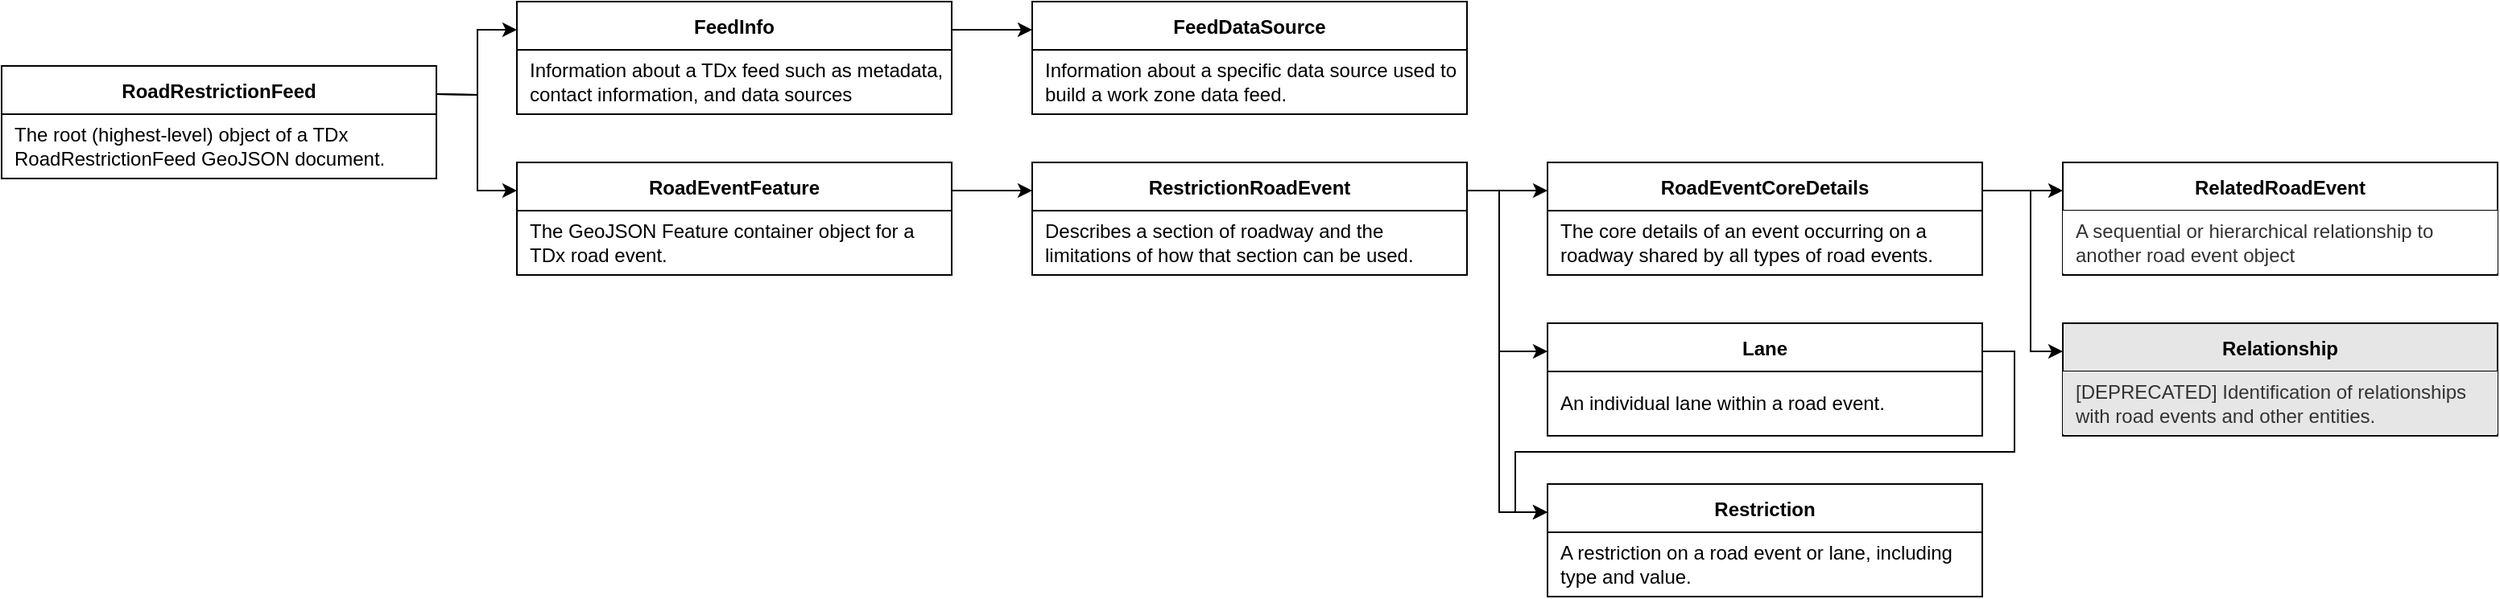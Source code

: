 <mxfile version="20.8.16" type="google"><diagram id="R2lEEEUBdFMjLlhIrx00" name="wzdx_object_diagram"><mxGraphModel grid="1" page="1" gridSize="10" guides="0" tooltips="1" connect="1" arrows="1" fold="1" pageScale="1" pageWidth="1100" pageHeight="850" math="0" shadow="0" extFonts="Permanent Marker^https://fonts.googleapis.com/css?family=Permanent+Marker"><root><mxCell id="0"/><mxCell id="1" parent="0"/><mxCell id="k0RqxaRmuKo-K8MDaf9T-9" style="edgeStyle=orthogonalEdgeStyle;rounded=0;orthogonalLoop=1;jettySize=auto;html=1;exitX=1;exitY=0.25;exitDx=0;exitDy=0;entryX=0;entryY=0.25;entryDx=0;entryDy=0;" edge="1" parent="1" target="C-vyLk0tnHw3VtMMgP7b-23"><mxGeometry relative="1" as="geometry"><mxPoint x="340" y="147.5" as="sourcePoint"/></mxGeometry></mxCell><mxCell id="k0RqxaRmuKo-K8MDaf9T-10" style="edgeStyle=orthogonalEdgeStyle;rounded=0;orthogonalLoop=1;jettySize=auto;html=1;exitX=1;exitY=0.5;exitDx=0;exitDy=0;entryX=-0.003;entryY=0.158;entryDx=0;entryDy=0;entryPerimeter=0;" edge="1" parent="1" target="BHbQhKfwGy02K6a1aAIS-3"><mxGeometry relative="1" as="geometry"/></mxCell><mxCell id="C-vyLk0tnHw3VtMMgP7b-23" value="FeedInfo" style="shape=table;startSize=30;container=1;collapsible=1;childLayout=tableLayout;fixedRows=1;rowLines=0;fontStyle=1;align=center;resizeLast=1;" vertex="1" parent="1"><mxGeometry x="390" y="90" width="270" height="70" as="geometry"/></mxCell><mxCell id="C-vyLk0tnHw3VtMMgP7b-27" value="" style="shape=partialRectangle;collapsible=0;dropTarget=0;pointerEvents=0;fillColor=none;points=[[0,0.5],[1,0.5]];portConstraint=eastwest;top=0;left=0;right=0;bottom=0;" vertex="1" parent="C-vyLk0tnHw3VtMMgP7b-23"><mxGeometry y="30" width="270" height="40" as="geometry"/></mxCell><mxCell id="C-vyLk0tnHw3VtMMgP7b-29" value="Information about a TDx feed such as metadata, contact information, and data sources" style="shape=partialRectangle;overflow=hidden;connectable=0;fillColor=none;top=0;left=0;bottom=0;right=0;align=left;spacingLeft=6;fontStyle=0;whiteSpace=wrap;" vertex="1" parent="C-vyLk0tnHw3VtMMgP7b-27"><mxGeometry width="270" height="40" as="geometry"><mxRectangle width="270" height="40" as="alternateBounds"/></mxGeometry></mxCell><mxCell id="BHbQhKfwGy02K6a1aAIS-3" value="RoadEventFeature" style="shape=table;startSize=30;container=1;collapsible=1;childLayout=tableLayout;fixedRows=1;rowLines=0;fontStyle=1;align=center;resizeLast=1;" vertex="1" parent="1"><mxGeometry x="390" y="190" width="270" height="70" as="geometry"/></mxCell><mxCell id="BHbQhKfwGy02K6a1aAIS-4" value="" style="shape=partialRectangle;collapsible=0;dropTarget=0;pointerEvents=0;fillColor=none;points=[[0,0.5],[1,0.5]];portConstraint=eastwest;top=0;left=0;right=0;bottom=0;" vertex="1" parent="BHbQhKfwGy02K6a1aAIS-3"><mxGeometry y="30" width="270" height="39" as="geometry"/></mxCell><mxCell id="BHbQhKfwGy02K6a1aAIS-6" value="The GeoJSON Feature container object for a TDx road event." style="shape=partialRectangle;overflow=hidden;connectable=0;top=0;left=0;bottom=0;right=0;align=left;spacingLeft=6;fontStyle=0;strokeColor=#d6b656;fillColor=none;whiteSpace=wrap;" vertex="1" parent="BHbQhKfwGy02K6a1aAIS-4"><mxGeometry width="270" height="39" as="geometry"><mxRectangle width="270" height="39" as="alternateBounds"/></mxGeometry></mxCell><mxCell id="qHT-F6r8HrtqaLLa95We-6" value="FeedDataSource" style="shape=table;startSize=30;container=1;collapsible=1;childLayout=tableLayout;fixedRows=1;rowLines=0;fontStyle=1;align=center;resizeLast=1;" vertex="1" parent="1"><mxGeometry x="710" y="90" width="270" height="70" as="geometry"/></mxCell><mxCell id="qHT-F6r8HrtqaLLa95We-7" value="" style="shape=partialRectangle;collapsible=0;dropTarget=0;pointerEvents=0;fillColor=none;points=[[0,0.5],[1,0.5]];portConstraint=eastwest;top=0;left=0;right=0;bottom=0;" vertex="1" parent="qHT-F6r8HrtqaLLa95We-6"><mxGeometry y="30" width="270" height="39" as="geometry"/></mxCell><mxCell id="qHT-F6r8HrtqaLLa95We-9" value="Information about a specific data source used to build a work zone data feed." style="shape=partialRectangle;overflow=hidden;connectable=0;top=0;left=0;bottom=0;right=0;align=left;spacingLeft=6;fontStyle=0;strokeColor=#d6b656;fillColor=none;whiteSpace=wrap;" vertex="1" parent="qHT-F6r8HrtqaLLa95We-7"><mxGeometry width="270" height="39" as="geometry"><mxRectangle width="270" height="39" as="alternateBounds"/></mxGeometry></mxCell><mxCell id="qHT-F6r8HrtqaLLa95We-10" value="RestrictionRoadEvent" style="shape=table;startSize=30;container=1;collapsible=1;childLayout=tableLayout;fixedRows=1;rowLines=0;fontStyle=1;align=center;resizeLast=1;" vertex="1" parent="1"><mxGeometry x="710" y="190" width="270" height="70" as="geometry"/></mxCell><mxCell id="qHT-F6r8HrtqaLLa95We-11" value="" style="shape=partialRectangle;collapsible=0;dropTarget=0;pointerEvents=0;fillColor=none;points=[[0,0.5],[1,0.5]];portConstraint=eastwest;top=0;left=0;right=0;bottom=0;" vertex="1" parent="qHT-F6r8HrtqaLLa95We-10"><mxGeometry y="30" width="270" height="39" as="geometry"/></mxCell><mxCell id="qHT-F6r8HrtqaLLa95We-13" value="Describes a section of roadway and the limitations of how that section can be used." style="shape=partialRectangle;overflow=hidden;connectable=0;top=0;left=0;bottom=0;right=0;align=left;spacingLeft=6;fontStyle=0;strokeColor=#d6b656;fillColor=none;whiteSpace=wrap;" vertex="1" parent="qHT-F6r8HrtqaLLa95We-11"><mxGeometry width="270" height="39" as="geometry"><mxRectangle width="270" height="39" as="alternateBounds"/></mxGeometry></mxCell><mxCell id="qHT-F6r8HrtqaLLa95We-18" value="RoadEventCoreDetails" style="shape=table;startSize=30;container=1;collapsible=1;childLayout=tableLayout;fixedRows=1;rowLines=0;fontStyle=1;align=center;resizeLast=1;" vertex="1" parent="1"><mxGeometry x="1030" y="190" width="270" height="70" as="geometry"/></mxCell><mxCell id="qHT-F6r8HrtqaLLa95We-19" value="" style="shape=partialRectangle;collapsible=0;dropTarget=0;pointerEvents=0;fillColor=none;points=[[0,0.5],[1,0.5]];portConstraint=eastwest;top=0;left=0;right=0;bottom=0;" vertex="1" parent="qHT-F6r8HrtqaLLa95We-18"><mxGeometry y="30" width="270" height="39" as="geometry"/></mxCell><mxCell id="qHT-F6r8HrtqaLLa95We-21" value="The core details of an event occurring on a roadway shared by all types of road events." style="shape=partialRectangle;overflow=hidden;connectable=0;top=0;left=0;bottom=0;right=0;align=left;spacingLeft=6;fontStyle=0;strokeColor=#d6b656;fillColor=none;whiteSpace=wrap;" vertex="1" parent="qHT-F6r8HrtqaLLa95We-19"><mxGeometry width="270" height="39" as="geometry"><mxRectangle width="270" height="39" as="alternateBounds"/></mxGeometry></mxCell><mxCell id="qHT-F6r8HrtqaLLa95We-22" value="Lane" style="shape=table;startSize=30;container=1;collapsible=1;childLayout=tableLayout;fixedRows=1;rowLines=0;fontStyle=1;align=center;resizeLast=1;" vertex="1" parent="1"><mxGeometry x="1030" y="290" width="270" height="70" as="geometry"/></mxCell><mxCell id="qHT-F6r8HrtqaLLa95We-23" value="" style="shape=partialRectangle;collapsible=0;dropTarget=0;pointerEvents=0;fillColor=none;points=[[0,0.5],[1,0.5]];portConstraint=eastwest;top=0;left=0;right=0;bottom=0;" vertex="1" parent="qHT-F6r8HrtqaLLa95We-22"><mxGeometry y="30" width="270" height="39" as="geometry"/></mxCell><mxCell id="qHT-F6r8HrtqaLLa95We-25" value="An individual lane within a road event." style="shape=partialRectangle;overflow=hidden;connectable=0;top=0;left=0;bottom=0;right=0;align=left;spacingLeft=6;fontStyle=0;strokeColor=#d6b656;fillColor=none;whiteSpace=wrap;" vertex="1" parent="qHT-F6r8HrtqaLLa95We-23"><mxGeometry width="270" height="39" as="geometry"><mxRectangle width="270" height="39" as="alternateBounds"/></mxGeometry></mxCell><mxCell id="qHT-F6r8HrtqaLLa95We-26" value="Restriction" style="shape=table;startSize=30;container=1;collapsible=1;childLayout=tableLayout;fixedRows=1;rowLines=0;fontStyle=1;align=center;resizeLast=1;" vertex="1" parent="1"><mxGeometry x="1030" y="390" width="270" height="70" as="geometry"/></mxCell><mxCell id="qHT-F6r8HrtqaLLa95We-27" value="" style="shape=partialRectangle;collapsible=0;dropTarget=0;pointerEvents=0;fillColor=none;points=[[0,0.5],[1,0.5]];portConstraint=eastwest;top=0;left=0;right=0;bottom=0;" vertex="1" parent="qHT-F6r8HrtqaLLa95We-26"><mxGeometry y="30" width="270" height="39" as="geometry"/></mxCell><mxCell id="qHT-F6r8HrtqaLLa95We-29" value="A restriction on a road event or lane, including type and value." style="shape=partialRectangle;overflow=hidden;connectable=0;top=0;left=0;bottom=0;right=0;align=left;spacingLeft=6;fontStyle=0;strokeColor=#d6b656;fillColor=none;whiteSpace=wrap;" vertex="1" parent="qHT-F6r8HrtqaLLa95We-27"><mxGeometry width="270" height="39" as="geometry"><mxRectangle width="270" height="39" as="alternateBounds"/></mxGeometry></mxCell><mxCell id="Q4F0YYo54zgFtf_VKap_-1" value="RelatedRoadEvent" style="shape=table;startSize=30;container=1;collapsible=1;childLayout=tableLayout;fixedRows=1;rowLines=0;fontStyle=1;align=center;resizeLast=1;fillColor=#FFFFFF;" vertex="1" parent="1"><mxGeometry x="1350" y="190" width="270" height="70" as="geometry"/></mxCell><mxCell id="Q4F0YYo54zgFtf_VKap_-2" value="" style="shape=partialRectangle;collapsible=0;dropTarget=0;pointerEvents=0;fillColor=none;points=[[0,0.5],[1,0.5]];portConstraint=eastwest;top=0;left=0;right=0;bottom=0;" vertex="1" parent="Q4F0YYo54zgFtf_VKap_-1"><mxGeometry y="30" width="270" height="39" as="geometry"/></mxCell><mxCell id="Q4F0YYo54zgFtf_VKap_-4" value="A sequential or hierarchical relationship to another road event object" style="shape=partialRectangle;overflow=hidden;connectable=0;top=0;left=0;bottom=0;right=0;align=left;spacingLeft=6;fontStyle=0;strokeColor=#666666;fillColor=#FFFFFF;whiteSpace=wrap;fontColor=#333333;" vertex="1" parent="Q4F0YYo54zgFtf_VKap_-2"><mxGeometry width="270" height="39" as="geometry"><mxRectangle width="270" height="39" as="alternateBounds"/></mxGeometry></mxCell><mxCell id="Q4F0YYo54zgFtf_VKap_-6" style="edgeStyle=orthogonalEdgeStyle;rounded=0;orthogonalLoop=1;jettySize=auto;html=1;exitX=1;exitY=0.25;exitDx=0;exitDy=0;entryX=0;entryY=0.25;entryDx=0;entryDy=0;endWidth=6.234;" edge="1" parent="1" source="C-vyLk0tnHw3VtMMgP7b-23" target="qHT-F6r8HrtqaLLa95We-6"><mxGeometry relative="1" as="geometry"><mxPoint x="700" y="60" as="sourcePoint"/><mxPoint x="770" y="60" as="targetPoint"/></mxGeometry></mxCell><mxCell id="Q4F0YYo54zgFtf_VKap_-9" style="edgeStyle=orthogonalEdgeStyle;rounded=0;orthogonalLoop=1;jettySize=auto;html=1;entryX=0;entryY=0.25;entryDx=0;entryDy=0;endWidth=6.234;exitX=1;exitY=0.25;exitDx=0;exitDy=0;" edge="1" parent="1" target="BHbQhKfwGy02K6a1aAIS-3"><mxGeometry relative="1" as="geometry"><mxPoint x="340" y="147.5" as="sourcePoint"/><mxPoint x="742" y="117.5" as="targetPoint"/></mxGeometry></mxCell><mxCell id="Q4F0YYo54zgFtf_VKap_-10" style="edgeStyle=orthogonalEdgeStyle;rounded=0;orthogonalLoop=1;jettySize=auto;html=1;exitX=1;exitY=0.25;exitDx=0;exitDy=0;entryX=0;entryY=0.25;entryDx=0;entryDy=0;endWidth=6.234;" edge="1" parent="1" source="BHbQhKfwGy02K6a1aAIS-3" target="qHT-F6r8HrtqaLLa95We-10"><mxGeometry relative="1" as="geometry"><mxPoint x="690" y="210" as="sourcePoint"/><mxPoint x="732" y="210" as="targetPoint"/></mxGeometry></mxCell><mxCell id="Q4F0YYo54zgFtf_VKap_-12" style="edgeStyle=orthogonalEdgeStyle;rounded=0;orthogonalLoop=1;jettySize=auto;html=1;exitX=1;exitY=0.25;exitDx=0;exitDy=0;entryX=0;entryY=0.25;entryDx=0;entryDy=0;" edge="1" parent="1" source="qHT-F6r8HrtqaLLa95We-10" target="qHT-F6r8HrtqaLLa95We-18"><mxGeometry relative="1" as="geometry"><mxPoint x="1000" y="240" as="sourcePoint"/><mxPoint x="1060" y="230" as="targetPoint"/></mxGeometry></mxCell><mxCell id="Q4F0YYo54zgFtf_VKap_-19" style="edgeStyle=orthogonalEdgeStyle;rounded=0;orthogonalLoop=1;jettySize=auto;html=1;exitX=1;exitY=0.25;exitDx=0;exitDy=0;entryX=0;entryY=0.25;entryDx=0;entryDy=0;endWidth=6.234;" edge="1" parent="1" source="qHT-F6r8HrtqaLLa95We-18"><mxGeometry relative="1" as="geometry"><mxPoint x="700" y="117.5" as="sourcePoint"/><mxPoint x="1350" y="207.5" as="targetPoint"/></mxGeometry></mxCell><mxCell id="Q4F0YYo54zgFtf_VKap_-23" value="RoadRestrictionFeed" style="shape=table;startSize=30;container=1;collapsible=1;childLayout=tableLayout;fixedRows=1;rowLines=0;fontStyle=1;align=center;resizeLast=1;" vertex="1" parent="1"><mxGeometry x="70" y="130" width="270" height="70" as="geometry"/></mxCell><mxCell id="Q4F0YYo54zgFtf_VKap_-24" value="" style="shape=partialRectangle;collapsible=0;dropTarget=0;pointerEvents=0;fillColor=none;points=[[0,0.5],[1,0.5]];portConstraint=eastwest;top=0;left=0;right=0;bottom=0;" vertex="1" parent="Q4F0YYo54zgFtf_VKap_-23"><mxGeometry y="30" width="270" height="40" as="geometry"/></mxCell><mxCell id="Q4F0YYo54zgFtf_VKap_-26" value="The root (highest-level) object of a TDx RoadRestrictionFeed GeoJSON document." style="shape=partialRectangle;overflow=hidden;connectable=0;fillColor=none;top=0;left=0;bottom=0;right=0;align=left;spacingLeft=6;fontStyle=0;whiteSpace=wrap;" vertex="1" parent="Q4F0YYo54zgFtf_VKap_-24"><mxGeometry width="270" height="40" as="geometry"><mxRectangle width="270" height="40" as="alternateBounds"/></mxGeometry></mxCell><mxCell id="bdpUYUxyRzyoXA5ycaL--1" style="edgeStyle=orthogonalEdgeStyle;rounded=0;orthogonalLoop=1;jettySize=auto;html=1;entryX=0;entryY=0.25;entryDx=0;entryDy=0;exitX=1;exitY=0.25;exitDx=0;exitDy=0;" edge="1" parent="1" source="qHT-F6r8HrtqaLLa95We-10" target="qHT-F6r8HrtqaLLa95We-22"><mxGeometry relative="1" as="geometry"><mxPoint x="980" y="210" as="sourcePoint"/><mxPoint x="1040" y="217.5" as="targetPoint"/><Array as="points"><mxPoint x="1000" y="208"/><mxPoint x="1000" y="308"/></Array></mxGeometry></mxCell><mxCell id="bdpUYUxyRzyoXA5ycaL--2" style="edgeStyle=orthogonalEdgeStyle;rounded=0;orthogonalLoop=1;jettySize=auto;html=1;entryX=0;entryY=0.25;entryDx=0;entryDy=0;exitX=1;exitY=0.25;exitDx=0;exitDy=0;" edge="1" parent="1" source="qHT-F6r8HrtqaLLa95We-10" target="qHT-F6r8HrtqaLLa95We-26"><mxGeometry relative="1" as="geometry"><mxPoint x="980" y="210" as="sourcePoint"/><mxPoint x="1040" y="317.5" as="targetPoint"/><Array as="points"><mxPoint x="1000" y="208"/><mxPoint x="1000" y="408"/></Array></mxGeometry></mxCell><mxCell id="bdpUYUxyRzyoXA5ycaL--3" value="" style="edgeStyle=orthogonalEdgeStyle;rounded=0;orthogonalLoop=1;jettySize=auto;html=1;entryX=0;entryY=0.25;entryDx=0;entryDy=0;exitX=1;exitY=0.25;exitDx=0;exitDy=0;" edge="1" parent="1" source="qHT-F6r8HrtqaLLa95We-22" target="qHT-F6r8HrtqaLLa95We-26"><mxGeometry relative="1" as="geometry"><Array as="points"><mxPoint x="1320" y="308"/><mxPoint x="1320" y="370"/><mxPoint x="1010" y="370"/><mxPoint x="1010" y="408"/></Array></mxGeometry></mxCell><mxCell id="3ujyPactgMHnNbwgjZlH-1" value="Relationship" style="shape=table;startSize=30;container=1;collapsible=1;childLayout=tableLayout;fixedRows=1;rowLines=0;fontStyle=1;align=center;resizeLast=1;fillColor=#E6E6E6;" vertex="1" parent="1"><mxGeometry x="1350" y="290" width="270" height="70" as="geometry"/></mxCell><mxCell id="3ujyPactgMHnNbwgjZlH-2" value="" style="shape=partialRectangle;collapsible=0;dropTarget=0;pointerEvents=0;fillColor=none;points=[[0,0.5],[1,0.5]];portConstraint=eastwest;top=0;left=0;right=0;bottom=0;" vertex="1" parent="3ujyPactgMHnNbwgjZlH-1"><mxGeometry y="30" width="270" height="39" as="geometry"/></mxCell><mxCell id="3ujyPactgMHnNbwgjZlH-3" value="[DEPRECATED] Identification of relationships with road events and other entities." style="shape=partialRectangle;overflow=hidden;connectable=0;top=0;left=0;bottom=0;right=0;align=left;spacingLeft=6;fontStyle=0;strokeColor=#666666;fillColor=#E6E6E6;whiteSpace=wrap;fontColor=#333333;" vertex="1" parent="3ujyPactgMHnNbwgjZlH-2"><mxGeometry width="270" height="39" as="geometry"><mxRectangle width="270" height="39" as="alternateBounds"/></mxGeometry></mxCell><mxCell id="3ujyPactgMHnNbwgjZlH-4" style="edgeStyle=orthogonalEdgeStyle;rounded=0;orthogonalLoop=1;jettySize=auto;html=1;exitX=1;exitY=0.25;exitDx=0;exitDy=0;entryX=0;entryY=0.25;entryDx=0;entryDy=0;endWidth=6.234;" edge="1" parent="1" source="qHT-F6r8HrtqaLLa95We-18" target="3ujyPactgMHnNbwgjZlH-1"><mxGeometry relative="1" as="geometry"><mxPoint x="1310" y="217.5" as="sourcePoint"/><mxPoint x="1360" y="217.5" as="targetPoint"/><Array as="points"><mxPoint x="1330" y="208"/><mxPoint x="1330" y="308"/></Array></mxGeometry></mxCell></root></mxGraphModel></diagram></mxfile>